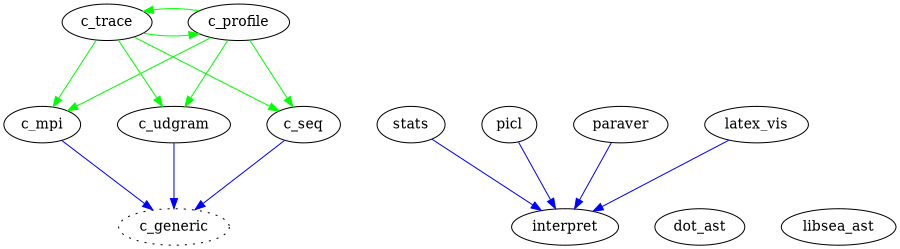 /* ----------------------------------------------------------------------
 *
 * Show which backends are built on which other backends
 *
 * By Scott Pakin <pakin@lanl.gov>
 *
 * ----------------------------------------------------------------------
 *
 * Copyright (C) 2011, Los Alamos National Security, LLC
 * All rights reserved.
 * 
 * Copyright (2011).  Los Alamos National Security, LLC.  This software
 * was produced under U.S. Government contract DE-AC52-06NA25396
 * for Los Alamos National Laboratory (LANL), which is operated by
 * Los Alamos National Security, LLC (LANS) for the U.S. Department
 * of Energy. The U.S. Government has rights to use, reproduce,
 * and distribute this software.  NEITHER THE GOVERNMENT NOR LANS
 * MAKES ANY WARRANTY, EXPRESS OR IMPLIED, OR ASSUMES ANY LIABILITY
 * FOR THE USE OF THIS SOFTWARE. If software is modified to produce
 * derivative works, such modified software should be clearly marked,
 * so as not to confuse it with the version available from LANL.
 * 
 * Additionally, redistribution and use in source and binary forms,
 * with or without modification, are permitted provided that the
 * following conditions are met:
 * 
 *   * Redistributions of source code must retain the above copyright
 *     notice, this list of conditions and the following disclaimer.
 * 
 *   * Redistributions in binary form must reproduce the above copyright
 *     notice, this list of conditions and the following disclaimer
 *     in the documentation and/or other materials provided with the
 *     distribution.
 * 
 *   * Neither the name of Los Alamos National Security, LLC, Los Alamos
 *     National Laboratory, the U.S. Government, nor the names of its
 *     contributors may be used to endorse or promote products derived
 *     from this software without specific prior written permission.
 * 
 * THIS SOFTWARE IS PROVIDED BY LANS AND CONTRIBUTORS "AS IS" AND ANY
 * EXPRESS OR IMPLIED WARRANTIES, INCLUDING, BUT NOT LIMITED TO, THE
 * IMPLIED WARRANTIES OF MERCHANTABILITY AND FITNESS FOR A PARTICULAR
 * PURPOSE ARE DISCLAIMED. IN NO EVENT SHALL LANS OR CONTRIBUTORS BE
 * LIABLE FOR ANY DIRECT, INDIRECT, INCIDENTAL, SPECIAL, EXEMPLARY,
 * OR CONSEQUENTIAL DAMAGES (INCLUDING, BUT NOT LIMITED TO, PROCUREMENT
 * OF SUBSTITUTE GOODS OR SERVICES; LOSS OF USE, DATA, OR PROFITS; OR
 * BUSINESS INTERRUPTION) HOWEVER CAUSED AND ON ANY THEORY OF LIABILITY,
 * WHETHER IN CONTRACT, STRICT LIABILITY, OR TORT (INCLUDING NEGLIGENCE
 * OR OTHERWISE) ARISING IN ANY WAY OUT OF THE USE OF THIS SOFTWARE,
 * EVEN IF ADVISED OF THE POSSIBILITY OF SUCH DAMAGE.
 *
 * ----------------------------------------------------------------------
 */

digraph backends {
  ranksep = 0.9;
  nodesep = 0.5;
  size = "6,6";
  edge [color="blue"];

  {rank = same; c_trace; c_profile}
  c_trace -> c_profile [color="green"];
  c_profile -> c_trace [color="green"];

  c_trace -> c_mpi [color="green"];
  c_profile -> c_mpi [color="green"];
  c_trace -> c_udgram [color="green"];
  c_profile -> c_udgram [color="green"];
  c_trace -> c_seq [color="green"];
  c_profile -> c_seq [color="green"];

  c_generic [style="dotted"];
  c_mpi -> c_generic;
  c_udgram -> c_generic;
  c_seq -> c_generic;

  {rank = same; c_generic; interpret; dot_ast; libsea_ast}

  stats -> interpret;
  picl -> interpret;
  paraver -> interpret;
  latex_vis -> interpret;

  dot_ast;

  libsea_ast;
}
